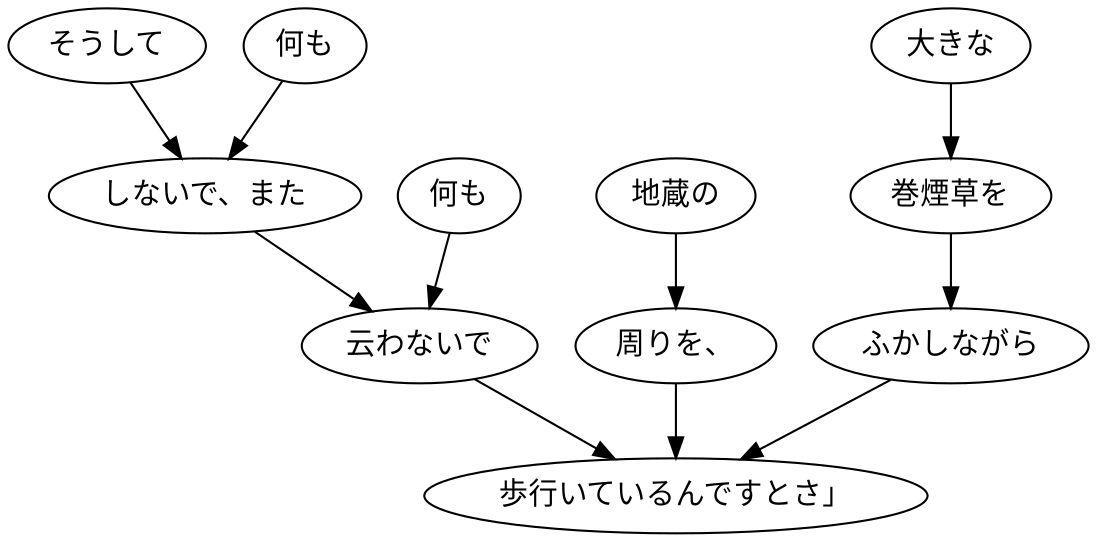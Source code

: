 digraph graph6871 {
	node0 [label="そうして"];
	node1 [label="何も"];
	node2 [label="しないで、また"];
	node3 [label="何も"];
	node4 [label="云わないで"];
	node5 [label="地蔵の"];
	node6 [label="周りを、"];
	node7 [label="大きな"];
	node8 [label="巻煙草を"];
	node9 [label="ふかしながら"];
	node10 [label="歩行いているんですとさ」"];
	node0 -> node2;
	node1 -> node2;
	node2 -> node4;
	node3 -> node4;
	node4 -> node10;
	node5 -> node6;
	node6 -> node10;
	node7 -> node8;
	node8 -> node9;
	node9 -> node10;
}

